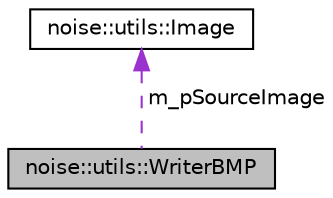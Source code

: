 digraph "noise::utils::WriterBMP"
{
  edge [fontname="Helvetica",fontsize="10",labelfontname="Helvetica",labelfontsize="10"];
  node [fontname="Helvetica",fontsize="10",shape=record];
  Node1 [label="noise::utils::WriterBMP",height=0.2,width=0.4,color="black", fillcolor="grey75", style="filled" fontcolor="black"];
  Node2 -> Node1 [dir="back",color="darkorchid3",fontsize="10",style="dashed",label=" m_pSourceImage" ,fontname="Helvetica"];
  Node2 [label="noise::utils::Image",height=0.2,width=0.4,color="black", fillcolor="white", style="filled",URL="$classnoise_1_1utils_1_1_image.html"];
}

